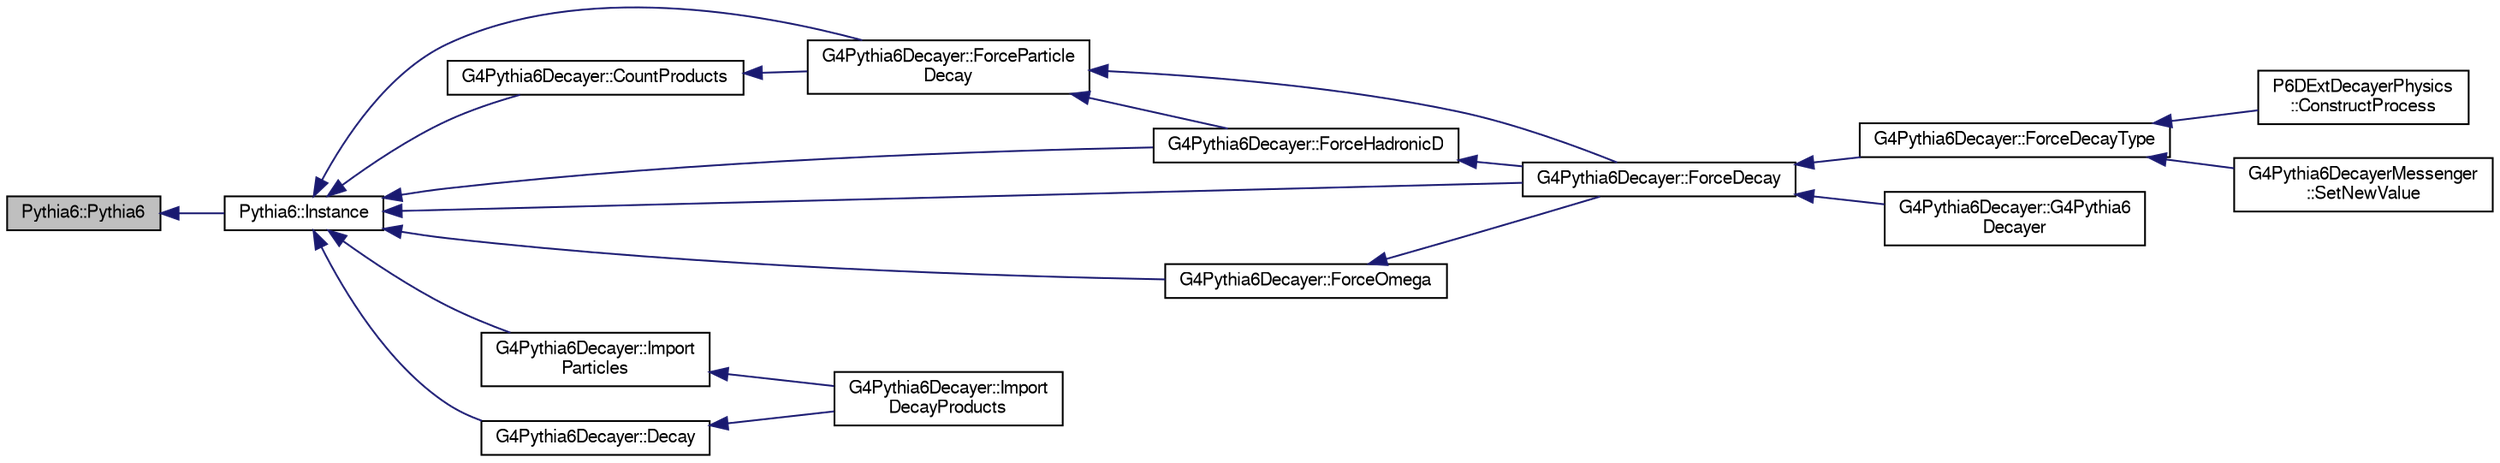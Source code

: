 digraph "Pythia6::Pythia6"
{
  bgcolor="transparent";
  edge [fontname="FreeSans",fontsize="10",labelfontname="FreeSans",labelfontsize="10"];
  node [fontname="FreeSans",fontsize="10",shape=record];
  rankdir="LR";
  Node1 [label="Pythia6::Pythia6",height=0.2,width=0.4,color="black", fillcolor="grey75", style="filled" fontcolor="black"];
  Node1 -> Node2 [dir="back",color="midnightblue",fontsize="10",style="solid",fontname="FreeSans"];
  Node2 [label="Pythia6::Instance",height=0.2,width=0.4,color="black",URL="$d8/d25/classPythia6.html#a2d69c1109df9b9a45134c793c312c223"];
  Node2 -> Node3 [dir="back",color="midnightblue",fontsize="10",style="solid",fontname="FreeSans"];
  Node3 [label="G4Pythia6Decayer::CountProducts",height=0.2,width=0.4,color="black",URL="$d8/d46/classG4Pythia6Decayer.html#ac8715f299f7b17c024f0e18f49fd8dd3"];
  Node3 -> Node4 [dir="back",color="midnightblue",fontsize="10",style="solid",fontname="FreeSans"];
  Node4 [label="G4Pythia6Decayer::ForceParticle\lDecay",height=0.2,width=0.4,color="black",URL="$d8/d46/classG4Pythia6Decayer.html#a811d49ed4865ad3b9001c7770104d08b"];
  Node4 -> Node5 [dir="back",color="midnightblue",fontsize="10",style="solid",fontname="FreeSans"];
  Node5 [label="G4Pythia6Decayer::ForceDecay",height=0.2,width=0.4,color="black",URL="$d8/d46/classG4Pythia6Decayer.html#a275808d1bb8f7f3573a88607eb1797a9"];
  Node5 -> Node6 [dir="back",color="midnightblue",fontsize="10",style="solid",fontname="FreeSans"];
  Node6 [label="G4Pythia6Decayer::ForceDecayType",height=0.2,width=0.4,color="black",URL="$d8/d46/classG4Pythia6Decayer.html#a9e2c2eb2d96530707e459567d49cbc70"];
  Node6 -> Node7 [dir="back",color="midnightblue",fontsize="10",style="solid",fontname="FreeSans"];
  Node7 [label="P6DExtDecayerPhysics\l::ConstructProcess",height=0.2,width=0.4,color="black",URL="$db/d73/classP6DExtDecayerPhysics.html#a4f01f2ff0034668cfb45591372d8f1b4"];
  Node6 -> Node8 [dir="back",color="midnightblue",fontsize="10",style="solid",fontname="FreeSans"];
  Node8 [label="G4Pythia6DecayerMessenger\l::SetNewValue",height=0.2,width=0.4,color="black",URL="$d4/d06/classG4Pythia6DecayerMessenger.html#af4a400cb97ecc6dcd249759951290f63"];
  Node5 -> Node9 [dir="back",color="midnightblue",fontsize="10",style="solid",fontname="FreeSans"];
  Node9 [label="G4Pythia6Decayer::G4Pythia6\lDecayer",height=0.2,width=0.4,color="black",URL="$d8/d46/classG4Pythia6Decayer.html#a127f96a4b08c66c526d481757ea10aa0"];
  Node4 -> Node10 [dir="back",color="midnightblue",fontsize="10",style="solid",fontname="FreeSans"];
  Node10 [label="G4Pythia6Decayer::ForceHadronicD",height=0.2,width=0.4,color="black",URL="$d8/d46/classG4Pythia6Decayer.html#a6f1f6c3050d58e4ff10422cf99dced0b"];
  Node10 -> Node5 [dir="back",color="midnightblue",fontsize="10",style="solid",fontname="FreeSans"];
  Node2 -> Node4 [dir="back",color="midnightblue",fontsize="10",style="solid",fontname="FreeSans"];
  Node2 -> Node10 [dir="back",color="midnightblue",fontsize="10",style="solid",fontname="FreeSans"];
  Node2 -> Node11 [dir="back",color="midnightblue",fontsize="10",style="solid",fontname="FreeSans"];
  Node11 [label="G4Pythia6Decayer::ForceOmega",height=0.2,width=0.4,color="black",URL="$d8/d46/classG4Pythia6Decayer.html#aaf4e00bbb581e2a9ccf2771f163a77b9"];
  Node11 -> Node5 [dir="back",color="midnightblue",fontsize="10",style="solid",fontname="FreeSans"];
  Node2 -> Node5 [dir="back",color="midnightblue",fontsize="10",style="solid",fontname="FreeSans"];
  Node2 -> Node12 [dir="back",color="midnightblue",fontsize="10",style="solid",fontname="FreeSans"];
  Node12 [label="G4Pythia6Decayer::Decay",height=0.2,width=0.4,color="black",URL="$d8/d46/classG4Pythia6Decayer.html#a63cee99c2dbc69ce4915964e31cd5480"];
  Node12 -> Node13 [dir="back",color="midnightblue",fontsize="10",style="solid",fontname="FreeSans"];
  Node13 [label="G4Pythia6Decayer::Import\lDecayProducts",height=0.2,width=0.4,color="black",URL="$d8/d46/classG4Pythia6Decayer.html#abfacb9324d1fbeb7ff32c0cbff78dfec"];
  Node2 -> Node14 [dir="back",color="midnightblue",fontsize="10",style="solid",fontname="FreeSans"];
  Node14 [label="G4Pythia6Decayer::Import\lParticles",height=0.2,width=0.4,color="black",URL="$d8/d46/classG4Pythia6Decayer.html#a3eb447ab907ce5466a4e3a15bc45b4e3"];
  Node14 -> Node13 [dir="back",color="midnightblue",fontsize="10",style="solid",fontname="FreeSans"];
}
